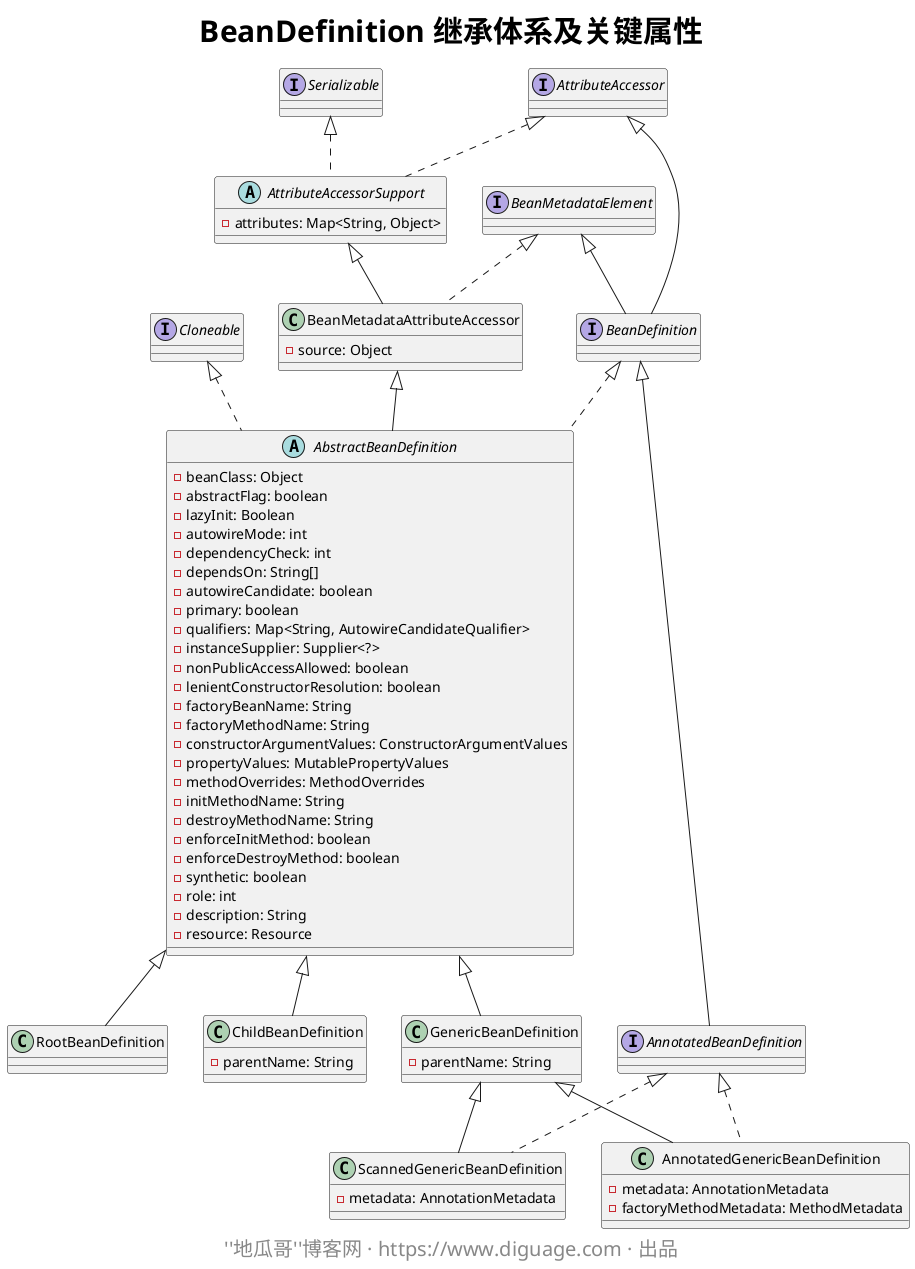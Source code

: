 @startuml

skinparam titleFontSize 30
title **BeanDefinition 继承体系及关键属性**


abstract class AttributeAccessorSupport implements AttributeAccessor, Serializable {
  - attributes: Map<String, Object>
}

class BeanMetadataAttributeAccessor extends AttributeAccessorSupport implements BeanMetadataElement {
  - source: Object
}

interface BeanDefinition extends AttributeAccessor, BeanMetadataElement

abstract class AbstractBeanDefinition extends BeanMetadataAttributeAccessor implements BeanDefinition, Cloneable {
  - beanClass: Object
  - abstractFlag: boolean
  - lazyInit: Boolean
  - autowireMode: int
  - dependencyCheck: int
  - dependsOn: String[]
  - autowireCandidate: boolean
  - primary: boolean
  - qualifiers: Map<String, AutowireCandidateQualifier>
  - instanceSupplier: Supplier<?>
  - nonPublicAccessAllowed: boolean
  - lenientConstructorResolution: boolean
  - factoryBeanName: String
  - factoryMethodName: String
  - constructorArgumentValues: ConstructorArgumentValues
  - propertyValues: MutablePropertyValues
  - methodOverrides: MethodOverrides
  - initMethodName: String
  - destroyMethodName: String
  - enforceInitMethod: boolean
  - enforceDestroyMethod: boolean
  - synthetic: boolean
  - role: int
  - description: String
  - resource: Resource
}

class RootBeanDefinition extends AbstractBeanDefinition

interface AnnotatedBeanDefinition extends BeanDefinition

class ChildBeanDefinition extends AbstractBeanDefinition {
  - parentName: String
}

class GenericBeanDefinition extends AbstractBeanDefinition {
  - parentName: String
}

class ScannedGenericBeanDefinition extends GenericBeanDefinition implements AnnotatedBeanDefinition {
  - metadata: AnnotationMetadata
}

class AnnotatedGenericBeanDefinition extends GenericBeanDefinition implements AnnotatedBeanDefinition {
  - metadata: AnnotationMetadata
  - factoryMethodMetadata: MethodMetadata
}

skinparam footerFontSize 20
footer ''地瓜哥''博客网 · https://www.diguage.com · 出品

@enduml
